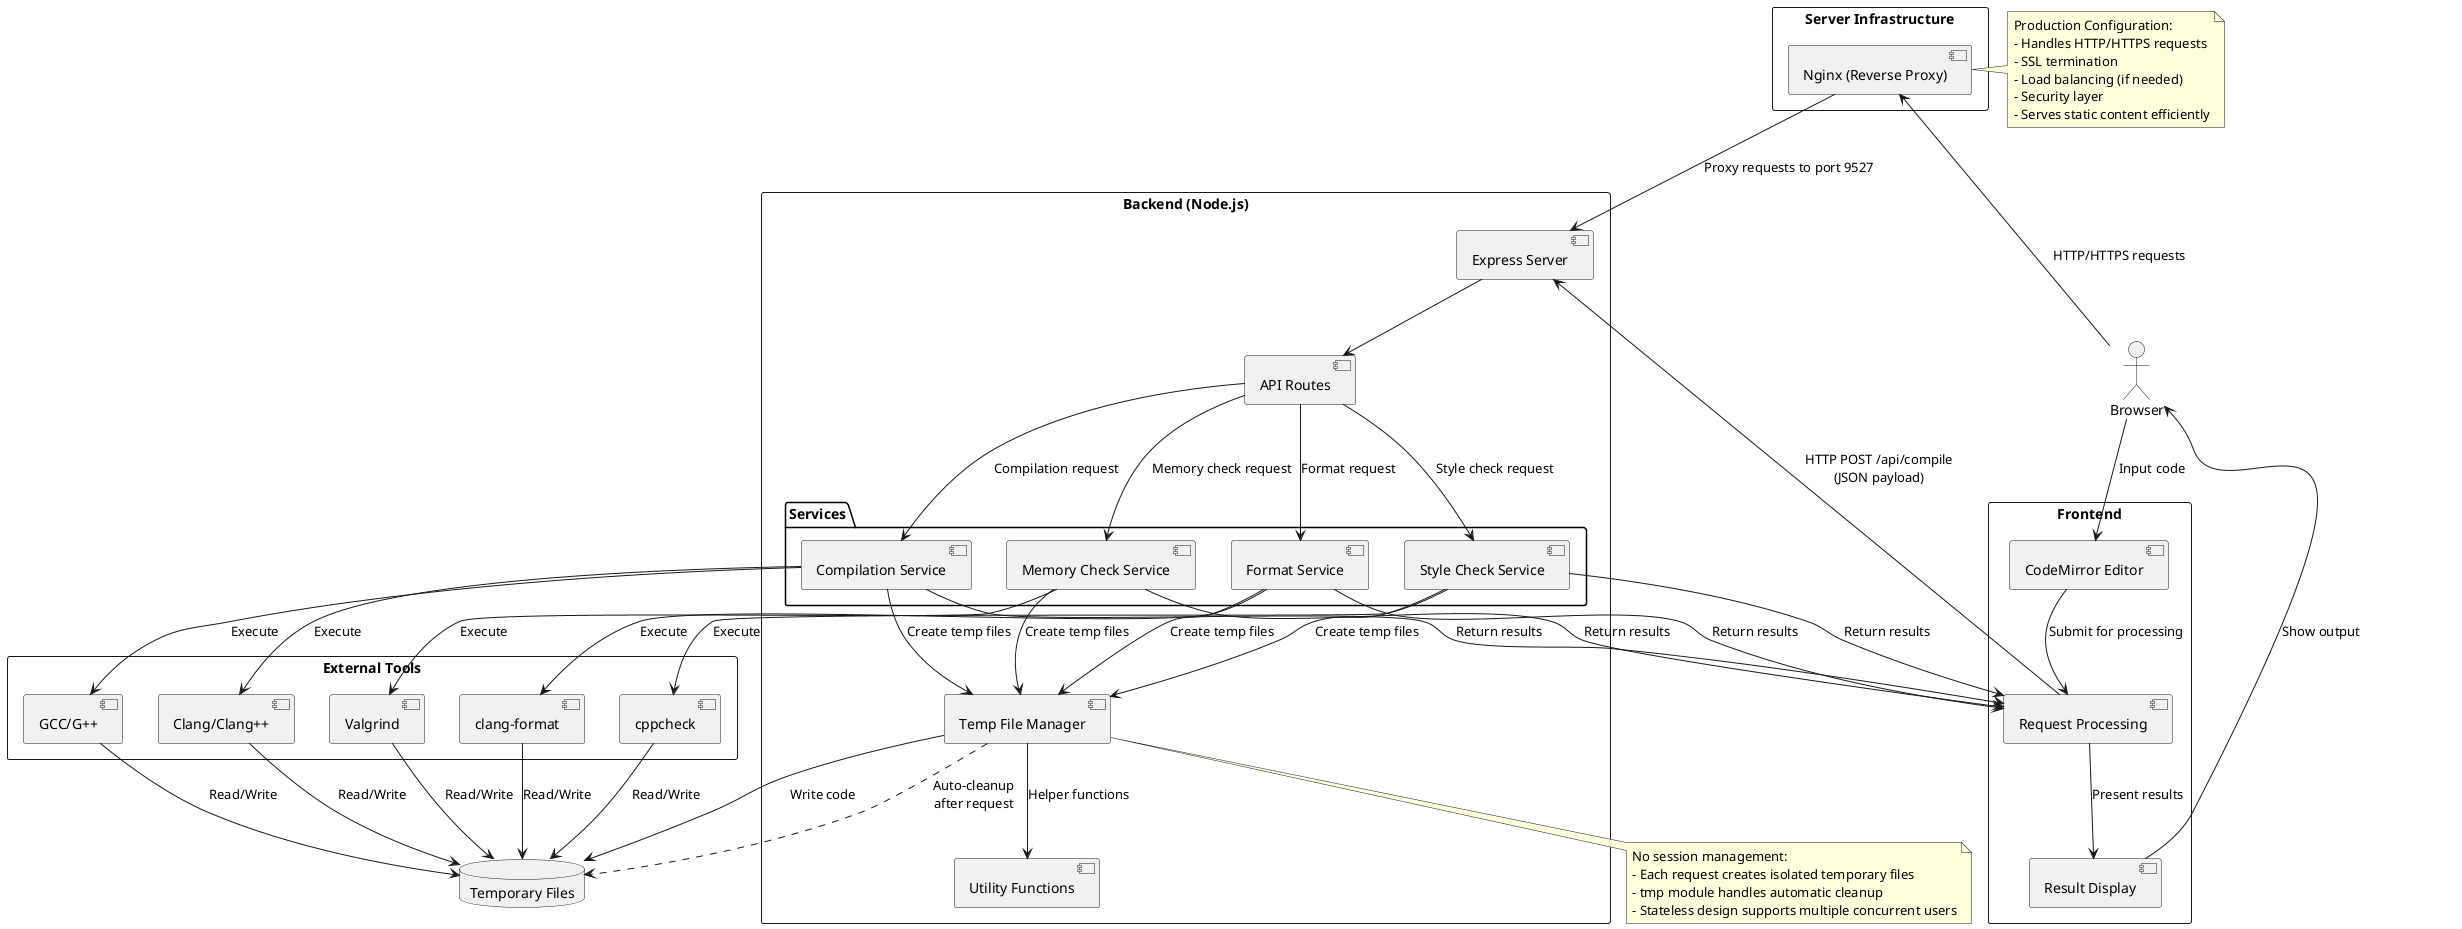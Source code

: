 @startuml Architecture

' Define actors and components
actor "Browser" as Browser
rectangle "Server Infrastructure" {
  component "Nginx (Reverse Proxy)" as Nginx
}

rectangle "Frontend" {
  component "CodeMirror Editor" as Editor
  component "Request Processing" as FrontProc
  component "Result Display" as Display
}

rectangle "Backend (Node.js)" {
  component "Express Server" as Express
  component "API Routes" as Routes
  component "Temp File Manager" as TempMgr
  
  package "Services" {
    component "Compilation Service" as CompileService
    component "Memory Check Service" as MemcheckService
    component "Format Service" as FormatService
    component "Style Check Service" as StyleService
  }
  
  component "Utility Functions" as Utils
}

rectangle "External Tools" {
  component "GCC/G++" as GCC
  component "Clang/Clang++" as Clang
  component "Valgrind" as Valgrind
  component "clang-format" as ClangFormat
  component "cppcheck" as Cppcheck
}

database "Temporary Files" as TempFiles

' Define relationships
Browser --> Nginx : HTTP/HTTPS requests
Nginx --> Express : Proxy requests to port 9527
Browser --> Editor : Input code
Editor --> FrontProc : Submit for processing
FrontProc --> Express : HTTP POST /api/compile\n(JSON payload)
Express --> Routes
Routes --> CompileService : Compilation request
Routes --> MemcheckService : Memory check request
Routes --> FormatService : Format request
Routes --> StyleService : Style check request

CompileService --> TempMgr : Create temp files
MemcheckService --> TempMgr : Create temp files
FormatService --> TempMgr : Create temp files
StyleService --> TempMgr : Create temp files

TempMgr --> TempFiles : Write code
TempMgr --> Utils : Helper functions

CompileService --> GCC : Execute
CompileService --> Clang : Execute
MemcheckService --> Valgrind : Execute
FormatService --> ClangFormat : Execute
StyleService --> Cppcheck : Execute

GCC --> TempFiles : Read/Write
Clang --> TempFiles : Read/Write
Valgrind --> TempFiles : Read/Write
ClangFormat --> TempFiles : Read/Write
Cppcheck --> TempFiles : Read/Write

CompileService --> FrontProc : Return results
MemcheckService --> FrontProc : Return results
FormatService --> FrontProc : Return results
StyleService --> FrontProc : Return results

FrontProc --> Display : Present results
Display --> Browser : Show output

TempMgr ..> TempFiles : Auto-cleanup\nafter request

note bottom of TempMgr
  No session management:
  - Each request creates isolated temporary files
  - tmp module handles automatic cleanup
  - Stateless design supports multiple concurrent users
end note

note right of Nginx
  Production Configuration:
  - Handles HTTP/HTTPS requests
  - SSL termination
  - Load balancing (if needed)
  - Security layer
  - Serves static content efficiently
end note

@enduml
